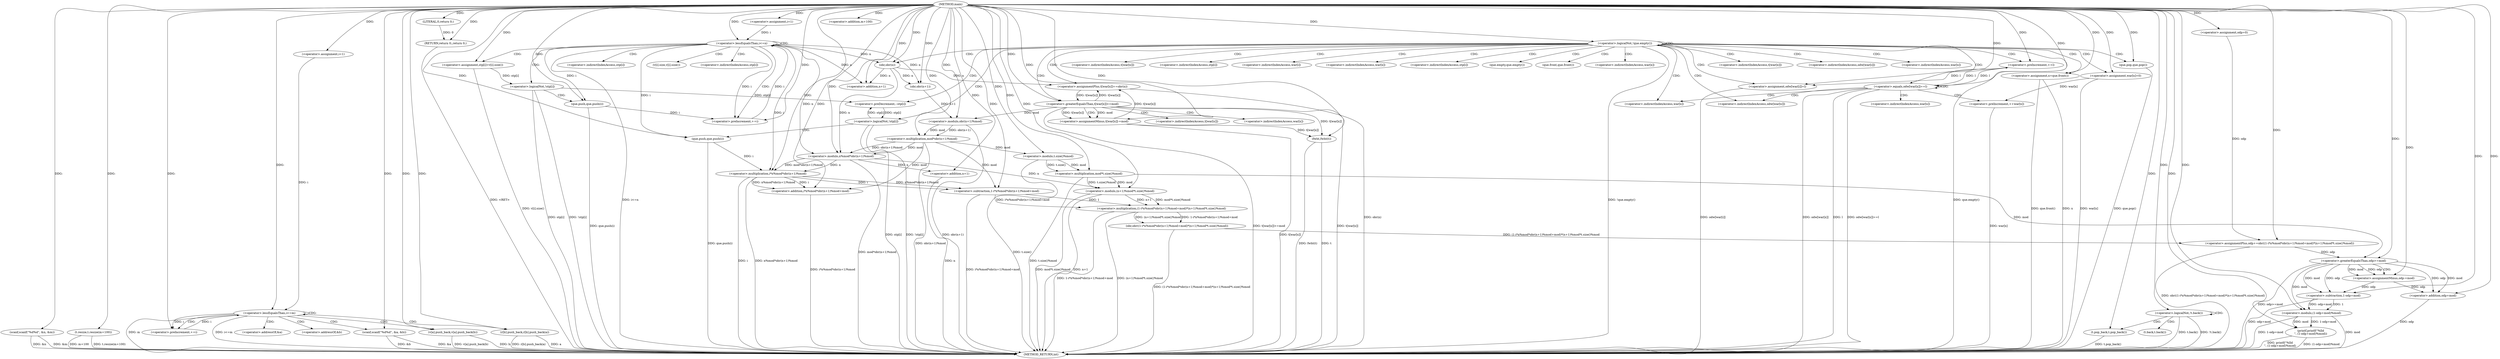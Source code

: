 digraph "main" {  
"1000267" [label = "(METHOD,main)" ]
"1000455" [label = "(METHOD_RETURN,int)" ]
"1000269" [label = "(scanf,scanf(\"%d%d\", &n, &m))" ]
"1000275" [label = "(t.resize,t.resize(m+100))" ]
"1000400" [label = "(fwht,fwht(t))" ]
"1000403" [label = "(<operator>.assignment,odp=0)" ]
"1000444" [label = "(printf,printf(\"%lld\n\", (1-odp+mod)%mod))" ]
"1000453" [label = "(RETURN,return 0;,return 0;)" ]
"1000281" [label = "(<operator>.assignment,i=1)" ]
"1000284" [label = "(<operator>.lessEqualsThan,i<=m)" ]
"1000287" [label = "(<operator>.preIncrement,++i)" ]
"1000302" [label = "(<operator>.assignment,i=1)" ]
"1000305" [label = "(<operator>.lessEqualsThan,i<=n)" ]
"1000308" [label = "(<operator>.preIncrement,++i)" ]
"1000324" [label = "(<operator>.logicalNot,!que.empty())" ]
"1000397" [label = "(<operator>.logicalNot,!t.back())" ]
"1000399" [label = "(t.pop_back,t.pop_back())" ]
"1000408" [label = "(<operator>.assignmentPlus,odp+=obr((1-i*n%mod*obr(n+1)%mod+mod)*(n+1)%mod*t.size()%mod))" ]
"1000454" [label = "(LITERAL,0,return 0;)" ]
"1000276" [label = "(<operator>.addition,m+100)" ]
"1000290" [label = "(scanf,scanf(\"%d%d\", &a, &b))" ]
"1000296" [label = "(v[a].push_back,v[a].push_back(b))" ]
"1000298" [label = "(r[b].push_back,r[b].push_back(a))" ]
"1000311" [label = "(<operator>.assignment,stp[i]=v[i].size())" ]
"1000328" [label = "(<operator>.assignment,x=que.front())" ]
"1000331" [label = "(que.pop,que.pop())" ]
"1000332" [label = "(<operator>.preIncrement,++l)" ]
"1000343" [label = "(<operator>.assignment,war[x]=0)" ]
"1000360" [label = "(<operator>.assignmentPlus,t[war[x]]+=obr(n))" ]
"1000438" [label = "(<operator>.greaterEqualsThan,odp>=mod)" ]
"1000441" [label = "(<operator>.assignmentMinus,odp-=mod)" ]
"1000446" [label = "(<operator>.modulo,(1-odp+mod)%mod)" ]
"1000317" [label = "(<operator>.logicalNot,!stp[i])" ]
"1000321" [label = "(que.push,que.push(i))" ]
"1000336" [label = "(<operator>.assignment,odw[war[i]]=l)" ]
"1000349" [label = "(<operator>.equals,odw[war[x]]==l)" ]
"1000356" [label = "(<operator>.preIncrement,++war[x])" ]
"1000369" [label = "(<operator>.greaterEqualsThan,t[war[x]]>=mod)" ]
"1000376" [label = "(<operator>.assignmentMinus,t[war[x]]-=mod)" ]
"1000385" [label = "(<operator>.preDecrement,--stp[i])" ]
"1000410" [label = "(obr,obr((1-i*n%mod*obr(n+1)%mod+mod)*(n+1)%mod*t.size()%mod))" ]
"1000447" [label = "(<operator>.subtraction,1-odp+mod)" ]
"1000366" [label = "(obr,obr(n))" ]
"1000390" [label = "(<operator>.logicalNot,!stp[i])" ]
"1000394" [label = "(que.push,que.push(i))" ]
"1000411" [label = "(<operator>.multiplication,(1-i*n%mod*obr(n+1)%mod+mod)*(n+1)%mod*t.size()%mod)" ]
"1000449" [label = "(<operator>.addition,odp+mod)" ]
"1000412" [label = "(<operator>.subtraction,1-i*n%mod*obr(n+1)%mod+mod)" ]
"1000428" [label = "(<operator>.modulo,(n+1)%mod*t.size()%mod)" ]
"1000414" [label = "(<operator>.addition,i*n%mod*obr(n+1)%mod+mod)" ]
"1000429" [label = "(<operator>.addition,n+1)" ]
"1000432" [label = "(<operator>.multiplication,mod*t.size()%mod)" ]
"1000415" [label = "(<operator>.multiplication,i*n%mod*obr(n+1)%mod)" ]
"1000434" [label = "(<operator>.modulo,t.size()%mod)" ]
"1000417" [label = "(<operator>.modulo,n%mod*obr(n+1)%mod)" ]
"1000419" [label = "(<operator>.multiplication,mod*obr(n+1)%mod)" ]
"1000421" [label = "(<operator>.modulo,obr(n+1)%mod)" ]
"1000422" [label = "(obr,obr(n+1))" ]
"1000423" [label = "(<operator>.addition,n+1)" ]
"1000325" [label = "(que.empty,que.empty())" ]
"1000398" [label = "(t.back,t.back())" ]
"1000292" [label = "(<operator>.addressOf,&a)" ]
"1000294" [label = "(<operator>.addressOf,&b)" ]
"1000312" [label = "(<operator>.indirectIndexAccess,stp[i])" ]
"1000315" [label = "(v[i].size,v[i].size())" ]
"1000330" [label = "(que.front,que.front())" ]
"1000344" [label = "(<operator>.indirectIndexAccess,war[x])" ]
"1000361" [label = "(<operator>.indirectIndexAccess,t[war[x]])" ]
"1000318" [label = "(<operator>.indirectIndexAccess,stp[i])" ]
"1000337" [label = "(<operator>.indirectIndexAccess,odw[war[i]])" ]
"1000350" [label = "(<operator>.indirectIndexAccess,odw[war[x]])" ]
"1000357" [label = "(<operator>.indirectIndexAccess,war[x])" ]
"1000363" [label = "(<operator>.indirectIndexAccess,war[x])" ]
"1000370" [label = "(<operator>.indirectIndexAccess,t[war[x]])" ]
"1000377" [label = "(<operator>.indirectIndexAccess,t[war[x]])" ]
"1000386" [label = "(<operator>.indirectIndexAccess,stp[i])" ]
"1000339" [label = "(<operator>.indirectIndexAccess,war[i])" ]
"1000352" [label = "(<operator>.indirectIndexAccess,war[x])" ]
"1000372" [label = "(<operator>.indirectIndexAccess,war[x])" ]
"1000379" [label = "(<operator>.indirectIndexAccess,war[x])" ]
"1000391" [label = "(<operator>.indirectIndexAccess,stp[i])" ]
  "1000269" -> "1000455"  [ label = "DDG: &n"] 
  "1000269" -> "1000455"  [ label = "DDG: &m"] 
  "1000275" -> "1000455"  [ label = "DDG: m+100"] 
  "1000275" -> "1000455"  [ label = "DDG: t.resize(m+100)"] 
  "1000284" -> "1000455"  [ label = "DDG: m"] 
  "1000284" -> "1000455"  [ label = "DDG: i<=m"] 
  "1000305" -> "1000455"  [ label = "DDG: i<=n"] 
  "1000324" -> "1000455"  [ label = "DDG: que.empty()"] 
  "1000324" -> "1000455"  [ label = "DDG: !que.empty()"] 
  "1000397" -> "1000455"  [ label = "DDG: t.back()"] 
  "1000397" -> "1000455"  [ label = "DDG: !t.back()"] 
  "1000400" -> "1000455"  [ label = "DDG: t"] 
  "1000400" -> "1000455"  [ label = "DDG: fwht(t)"] 
  "1000415" -> "1000455"  [ label = "DDG: i"] 
  "1000421" -> "1000455"  [ label = "DDG: obr(n+1)"] 
  "1000419" -> "1000455"  [ label = "DDG: obr(n+1)%mod"] 
  "1000417" -> "1000455"  [ label = "DDG: mod*obr(n+1)%mod"] 
  "1000415" -> "1000455"  [ label = "DDG: n%mod*obr(n+1)%mod"] 
  "1000414" -> "1000455"  [ label = "DDG: i*n%mod*obr(n+1)%mod"] 
  "1000412" -> "1000455"  [ label = "DDG: i*n%mod*obr(n+1)%mod+mod"] 
  "1000411" -> "1000455"  [ label = "DDG: 1-i*n%mod*obr(n+1)%mod+mod"] 
  "1000429" -> "1000455"  [ label = "DDG: n"] 
  "1000428" -> "1000455"  [ label = "DDG: n+1"] 
  "1000434" -> "1000455"  [ label = "DDG: t.size()"] 
  "1000432" -> "1000455"  [ label = "DDG: t.size()%mod"] 
  "1000428" -> "1000455"  [ label = "DDG: mod*t.size()%mod"] 
  "1000411" -> "1000455"  [ label = "DDG: (n+1)%mod*t.size()%mod"] 
  "1000410" -> "1000455"  [ label = "DDG: (1-i*n%mod*obr(n+1)%mod+mod)*(n+1)%mod*t.size()%mod"] 
  "1000408" -> "1000455"  [ label = "DDG: obr((1-i*n%mod*obr(n+1)%mod+mod)*(n+1)%mod*t.size()%mod)"] 
  "1000438" -> "1000455"  [ label = "DDG: odp>=mod"] 
  "1000449" -> "1000455"  [ label = "DDG: odp"] 
  "1000447" -> "1000455"  [ label = "DDG: odp+mod"] 
  "1000446" -> "1000455"  [ label = "DDG: 1-odp+mod"] 
  "1000446" -> "1000455"  [ label = "DDG: mod"] 
  "1000444" -> "1000455"  [ label = "DDG: (1-odp+mod)%mod"] 
  "1000444" -> "1000455"  [ label = "DDG: printf(\"%lld\n\", (1-odp+mod)%mod)"] 
  "1000399" -> "1000455"  [ label = "DDG: t.pop_back()"] 
  "1000328" -> "1000455"  [ label = "DDG: x"] 
  "1000328" -> "1000455"  [ label = "DDG: que.front()"] 
  "1000331" -> "1000455"  [ label = "DDG: que.pop()"] 
  "1000336" -> "1000455"  [ label = "DDG: odw[war[i]]"] 
  "1000343" -> "1000455"  [ label = "DDG: war[x]"] 
  "1000349" -> "1000455"  [ label = "DDG: odw[war[x]]"] 
  "1000349" -> "1000455"  [ label = "DDG: l"] 
  "1000349" -> "1000455"  [ label = "DDG: odw[war[x]]==l"] 
  "1000360" -> "1000455"  [ label = "DDG: obr(n)"] 
  "1000369" -> "1000455"  [ label = "DDG: t[war[x]]"] 
  "1000369" -> "1000455"  [ label = "DDG: t[war[x]]>=mod"] 
  "1000376" -> "1000455"  [ label = "DDG: t[war[x]]"] 
  "1000390" -> "1000455"  [ label = "DDG: stp[i]"] 
  "1000390" -> "1000455"  [ label = "DDG: !stp[i]"] 
  "1000394" -> "1000455"  [ label = "DDG: que.push(i)"] 
  "1000356" -> "1000455"  [ label = "DDG: war[x]"] 
  "1000311" -> "1000455"  [ label = "DDG: v[i].size()"] 
  "1000317" -> "1000455"  [ label = "DDG: stp[i]"] 
  "1000317" -> "1000455"  [ label = "DDG: !stp[i]"] 
  "1000321" -> "1000455"  [ label = "DDG: que.push(i)"] 
  "1000290" -> "1000455"  [ label = "DDG: &a"] 
  "1000290" -> "1000455"  [ label = "DDG: &b"] 
  "1000296" -> "1000455"  [ label = "DDG: b"] 
  "1000296" -> "1000455"  [ label = "DDG: v[a].push_back(b)"] 
  "1000298" -> "1000455"  [ label = "DDG: a"] 
  "1000298" -> "1000455"  [ label = "DDG: r[b].push_back(a)"] 
  "1000453" -> "1000455"  [ label = "DDG: <RET>"] 
  "1000267" -> "1000269"  [ label = "DDG: "] 
  "1000267" -> "1000403"  [ label = "DDG: "] 
  "1000454" -> "1000453"  [ label = "DDG: 0"] 
  "1000267" -> "1000453"  [ label = "DDG: "] 
  "1000267" -> "1000275"  [ label = "DDG: "] 
  "1000267" -> "1000281"  [ label = "DDG: "] 
  "1000267" -> "1000302"  [ label = "DDG: "] 
  "1000267" -> "1000399"  [ label = "DDG: "] 
  "1000369" -> "1000400"  [ label = "DDG: t[war[x]]"] 
  "1000376" -> "1000400"  [ label = "DDG: t[war[x]]"] 
  "1000267" -> "1000400"  [ label = "DDG: "] 
  "1000410" -> "1000408"  [ label = "DDG: (1-i*n%mod*obr(n+1)%mod+mod)*(n+1)%mod*t.size()%mod"] 
  "1000267" -> "1000444"  [ label = "DDG: "] 
  "1000446" -> "1000444"  [ label = "DDG: mod"] 
  "1000446" -> "1000444"  [ label = "DDG: 1-odp+mod"] 
  "1000267" -> "1000454"  [ label = "DDG: "] 
  "1000267" -> "1000276"  [ label = "DDG: "] 
  "1000281" -> "1000284"  [ label = "DDG: i"] 
  "1000287" -> "1000284"  [ label = "DDG: i"] 
  "1000267" -> "1000284"  [ label = "DDG: "] 
  "1000284" -> "1000287"  [ label = "DDG: i"] 
  "1000267" -> "1000287"  [ label = "DDG: "] 
  "1000267" -> "1000290"  [ label = "DDG: "] 
  "1000302" -> "1000305"  [ label = "DDG: i"] 
  "1000308" -> "1000305"  [ label = "DDG: i"] 
  "1000267" -> "1000305"  [ label = "DDG: "] 
  "1000305" -> "1000308"  [ label = "DDG: i"] 
  "1000321" -> "1000308"  [ label = "DDG: i"] 
  "1000267" -> "1000308"  [ label = "DDG: "] 
  "1000267" -> "1000311"  [ label = "DDG: "] 
  "1000267" -> "1000324"  [ label = "DDG: "] 
  "1000267" -> "1000328"  [ label = "DDG: "] 
  "1000267" -> "1000331"  [ label = "DDG: "] 
  "1000267" -> "1000343"  [ label = "DDG: "] 
  "1000366" -> "1000360"  [ label = "DDG: n"] 
  "1000267" -> "1000397"  [ label = "DDG: "] 
  "1000403" -> "1000408"  [ label = "DDG: odp"] 
  "1000267" -> "1000408"  [ label = "DDG: "] 
  "1000438" -> "1000441"  [ label = "DDG: mod"] 
  "1000267" -> "1000441"  [ label = "DDG: "] 
  "1000447" -> "1000446"  [ label = "DDG: odp+mod"] 
  "1000447" -> "1000446"  [ label = "DDG: 1"] 
  "1000267" -> "1000446"  [ label = "DDG: "] 
  "1000438" -> "1000446"  [ label = "DDG: mod"] 
  "1000267" -> "1000296"  [ label = "DDG: "] 
  "1000267" -> "1000298"  [ label = "DDG: "] 
  "1000349" -> "1000332"  [ label = "DDG: l"] 
  "1000267" -> "1000332"  [ label = "DDG: "] 
  "1000332" -> "1000336"  [ label = "DDG: l"] 
  "1000267" -> "1000336"  [ label = "DDG: "] 
  "1000369" -> "1000360"  [ label = "DDG: t[war[x]]"] 
  "1000376" -> "1000360"  [ label = "DDG: t[war[x]]"] 
  "1000369" -> "1000376"  [ label = "DDG: mod"] 
  "1000267" -> "1000376"  [ label = "DDG: "] 
  "1000411" -> "1000410"  [ label = "DDG: (n+1)%mod*t.size()%mod"] 
  "1000411" -> "1000410"  [ label = "DDG: 1-i*n%mod*obr(n+1)%mod+mod"] 
  "1000408" -> "1000438"  [ label = "DDG: odp"] 
  "1000267" -> "1000438"  [ label = "DDG: "] 
  "1000432" -> "1000438"  [ label = "DDG: mod"] 
  "1000438" -> "1000441"  [ label = "DDG: odp"] 
  "1000267" -> "1000447"  [ label = "DDG: "] 
  "1000438" -> "1000447"  [ label = "DDG: mod"] 
  "1000438" -> "1000447"  [ label = "DDG: odp"] 
  "1000441" -> "1000447"  [ label = "DDG: odp"] 
  "1000311" -> "1000317"  [ label = "DDG: stp[i]"] 
  "1000305" -> "1000321"  [ label = "DDG: i"] 
  "1000267" -> "1000321"  [ label = "DDG: "] 
  "1000267" -> "1000349"  [ label = "DDG: "] 
  "1000332" -> "1000349"  [ label = "DDG: l"] 
  "1000343" -> "1000356"  [ label = "DDG: war[x]"] 
  "1000305" -> "1000366"  [ label = "DDG: n"] 
  "1000267" -> "1000366"  [ label = "DDG: "] 
  "1000360" -> "1000369"  [ label = "DDG: t[war[x]]"] 
  "1000267" -> "1000369"  [ label = "DDG: "] 
  "1000369" -> "1000376"  [ label = "DDG: t[war[x]]"] 
  "1000390" -> "1000385"  [ label = "DDG: stp[i]"] 
  "1000317" -> "1000385"  [ label = "DDG: stp[i]"] 
  "1000412" -> "1000411"  [ label = "DDG: i*n%mod*obr(n+1)%mod+mod"] 
  "1000412" -> "1000411"  [ label = "DDG: 1"] 
  "1000428" -> "1000411"  [ label = "DDG: n+1"] 
  "1000428" -> "1000411"  [ label = "DDG: mod*t.size()%mod"] 
  "1000438" -> "1000449"  [ label = "DDG: odp"] 
  "1000441" -> "1000449"  [ label = "DDG: odp"] 
  "1000267" -> "1000449"  [ label = "DDG: "] 
  "1000438" -> "1000449"  [ label = "DDG: mod"] 
  "1000385" -> "1000390"  [ label = "DDG: stp[i]"] 
  "1000305" -> "1000394"  [ label = "DDG: i"] 
  "1000267" -> "1000394"  [ label = "DDG: "] 
  "1000267" -> "1000412"  [ label = "DDG: "] 
  "1000415" -> "1000412"  [ label = "DDG: n%mod*obr(n+1)%mod"] 
  "1000415" -> "1000412"  [ label = "DDG: i"] 
  "1000419" -> "1000412"  [ label = "DDG: mod"] 
  "1000417" -> "1000428"  [ label = "DDG: n"] 
  "1000267" -> "1000428"  [ label = "DDG: "] 
  "1000432" -> "1000428"  [ label = "DDG: t.size()%mod"] 
  "1000432" -> "1000428"  [ label = "DDG: mod"] 
  "1000415" -> "1000414"  [ label = "DDG: n%mod*obr(n+1)%mod"] 
  "1000415" -> "1000414"  [ label = "DDG: i"] 
  "1000419" -> "1000414"  [ label = "DDG: mod"] 
  "1000267" -> "1000414"  [ label = "DDG: "] 
  "1000417" -> "1000429"  [ label = "DDG: n"] 
  "1000267" -> "1000429"  [ label = "DDG: "] 
  "1000434" -> "1000432"  [ label = "DDG: mod"] 
  "1000267" -> "1000432"  [ label = "DDG: "] 
  "1000434" -> "1000432"  [ label = "DDG: t.size()"] 
  "1000305" -> "1000415"  [ label = "DDG: i"] 
  "1000394" -> "1000415"  [ label = "DDG: i"] 
  "1000267" -> "1000415"  [ label = "DDG: "] 
  "1000417" -> "1000415"  [ label = "DDG: n"] 
  "1000417" -> "1000415"  [ label = "DDG: mod*obr(n+1)%mod"] 
  "1000267" -> "1000434"  [ label = "DDG: "] 
  "1000419" -> "1000434"  [ label = "DDG: mod"] 
  "1000267" -> "1000417"  [ label = "DDG: "] 
  "1000305" -> "1000417"  [ label = "DDG: n"] 
  "1000366" -> "1000417"  [ label = "DDG: n"] 
  "1000419" -> "1000417"  [ label = "DDG: mod"] 
  "1000419" -> "1000417"  [ label = "DDG: obr(n+1)%mod"] 
  "1000421" -> "1000419"  [ label = "DDG: mod"] 
  "1000267" -> "1000419"  [ label = "DDG: "] 
  "1000421" -> "1000419"  [ label = "DDG: obr(n+1)"] 
  "1000422" -> "1000421"  [ label = "DDG: n+1"] 
  "1000369" -> "1000421"  [ label = "DDG: mod"] 
  "1000267" -> "1000421"  [ label = "DDG: "] 
  "1000305" -> "1000422"  [ label = "DDG: n"] 
  "1000366" -> "1000422"  [ label = "DDG: n"] 
  "1000267" -> "1000422"  [ label = "DDG: "] 
  "1000305" -> "1000423"  [ label = "DDG: n"] 
  "1000366" -> "1000423"  [ label = "DDG: n"] 
  "1000267" -> "1000423"  [ label = "DDG: "] 
  "1000284" -> "1000294"  [ label = "CDG: "] 
  "1000284" -> "1000298"  [ label = "CDG: "] 
  "1000284" -> "1000284"  [ label = "CDG: "] 
  "1000284" -> "1000292"  [ label = "CDG: "] 
  "1000284" -> "1000290"  [ label = "CDG: "] 
  "1000284" -> "1000296"  [ label = "CDG: "] 
  "1000284" -> "1000287"  [ label = "CDG: "] 
  "1000305" -> "1000305"  [ label = "CDG: "] 
  "1000305" -> "1000315"  [ label = "CDG: "] 
  "1000305" -> "1000312"  [ label = "CDG: "] 
  "1000305" -> "1000318"  [ label = "CDG: "] 
  "1000305" -> "1000308"  [ label = "CDG: "] 
  "1000305" -> "1000311"  [ label = "CDG: "] 
  "1000305" -> "1000317"  [ label = "CDG: "] 
  "1000324" -> "1000332"  [ label = "CDG: "] 
  "1000324" -> "1000370"  [ label = "CDG: "] 
  "1000324" -> "1000337"  [ label = "CDG: "] 
  "1000324" -> "1000385"  [ label = "CDG: "] 
  "1000324" -> "1000349"  [ label = "CDG: "] 
  "1000324" -> "1000330"  [ label = "CDG: "] 
  "1000324" -> "1000336"  [ label = "CDG: "] 
  "1000324" -> "1000363"  [ label = "CDG: "] 
  "1000324" -> "1000352"  [ label = "CDG: "] 
  "1000324" -> "1000386"  [ label = "CDG: "] 
  "1000324" -> "1000339"  [ label = "CDG: "] 
  "1000324" -> "1000350"  [ label = "CDG: "] 
  "1000324" -> "1000344"  [ label = "CDG: "] 
  "1000324" -> "1000391"  [ label = "CDG: "] 
  "1000324" -> "1000324"  [ label = "CDG: "] 
  "1000324" -> "1000360"  [ label = "CDG: "] 
  "1000324" -> "1000328"  [ label = "CDG: "] 
  "1000324" -> "1000366"  [ label = "CDG: "] 
  "1000324" -> "1000331"  [ label = "CDG: "] 
  "1000324" -> "1000361"  [ label = "CDG: "] 
  "1000324" -> "1000390"  [ label = "CDG: "] 
  "1000324" -> "1000343"  [ label = "CDG: "] 
  "1000324" -> "1000372"  [ label = "CDG: "] 
  "1000324" -> "1000325"  [ label = "CDG: "] 
  "1000324" -> "1000369"  [ label = "CDG: "] 
  "1000397" -> "1000398"  [ label = "CDG: "] 
  "1000397" -> "1000397"  [ label = "CDG: "] 
  "1000397" -> "1000399"  [ label = "CDG: "] 
  "1000438" -> "1000441"  [ label = "CDG: "] 
  "1000317" -> "1000321"  [ label = "CDG: "] 
  "1000349" -> "1000349"  [ label = "CDG: "] 
  "1000349" -> "1000357"  [ label = "CDG: "] 
  "1000349" -> "1000352"  [ label = "CDG: "] 
  "1000349" -> "1000350"  [ label = "CDG: "] 
  "1000349" -> "1000356"  [ label = "CDG: "] 
  "1000369" -> "1000379"  [ label = "CDG: "] 
  "1000369" -> "1000376"  [ label = "CDG: "] 
  "1000369" -> "1000377"  [ label = "CDG: "] 
  "1000390" -> "1000394"  [ label = "CDG: "] 
}
